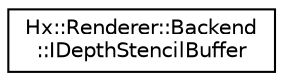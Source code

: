 digraph "Graphical Class Hierarchy"
{
  edge [fontname="Helvetica",fontsize="10",labelfontname="Helvetica",labelfontsize="10"];
  node [fontname="Helvetica",fontsize="10",shape=record];
  rankdir="LR";
  Node1 [label="Hx::Renderer::Backend\l::IDepthStencilBuffer",height=0.2,width=0.4,color="black", fillcolor="white", style="filled",URL="$structHx_1_1Renderer_1_1Backend_1_1IDepthStencilBuffer.html"];
}
